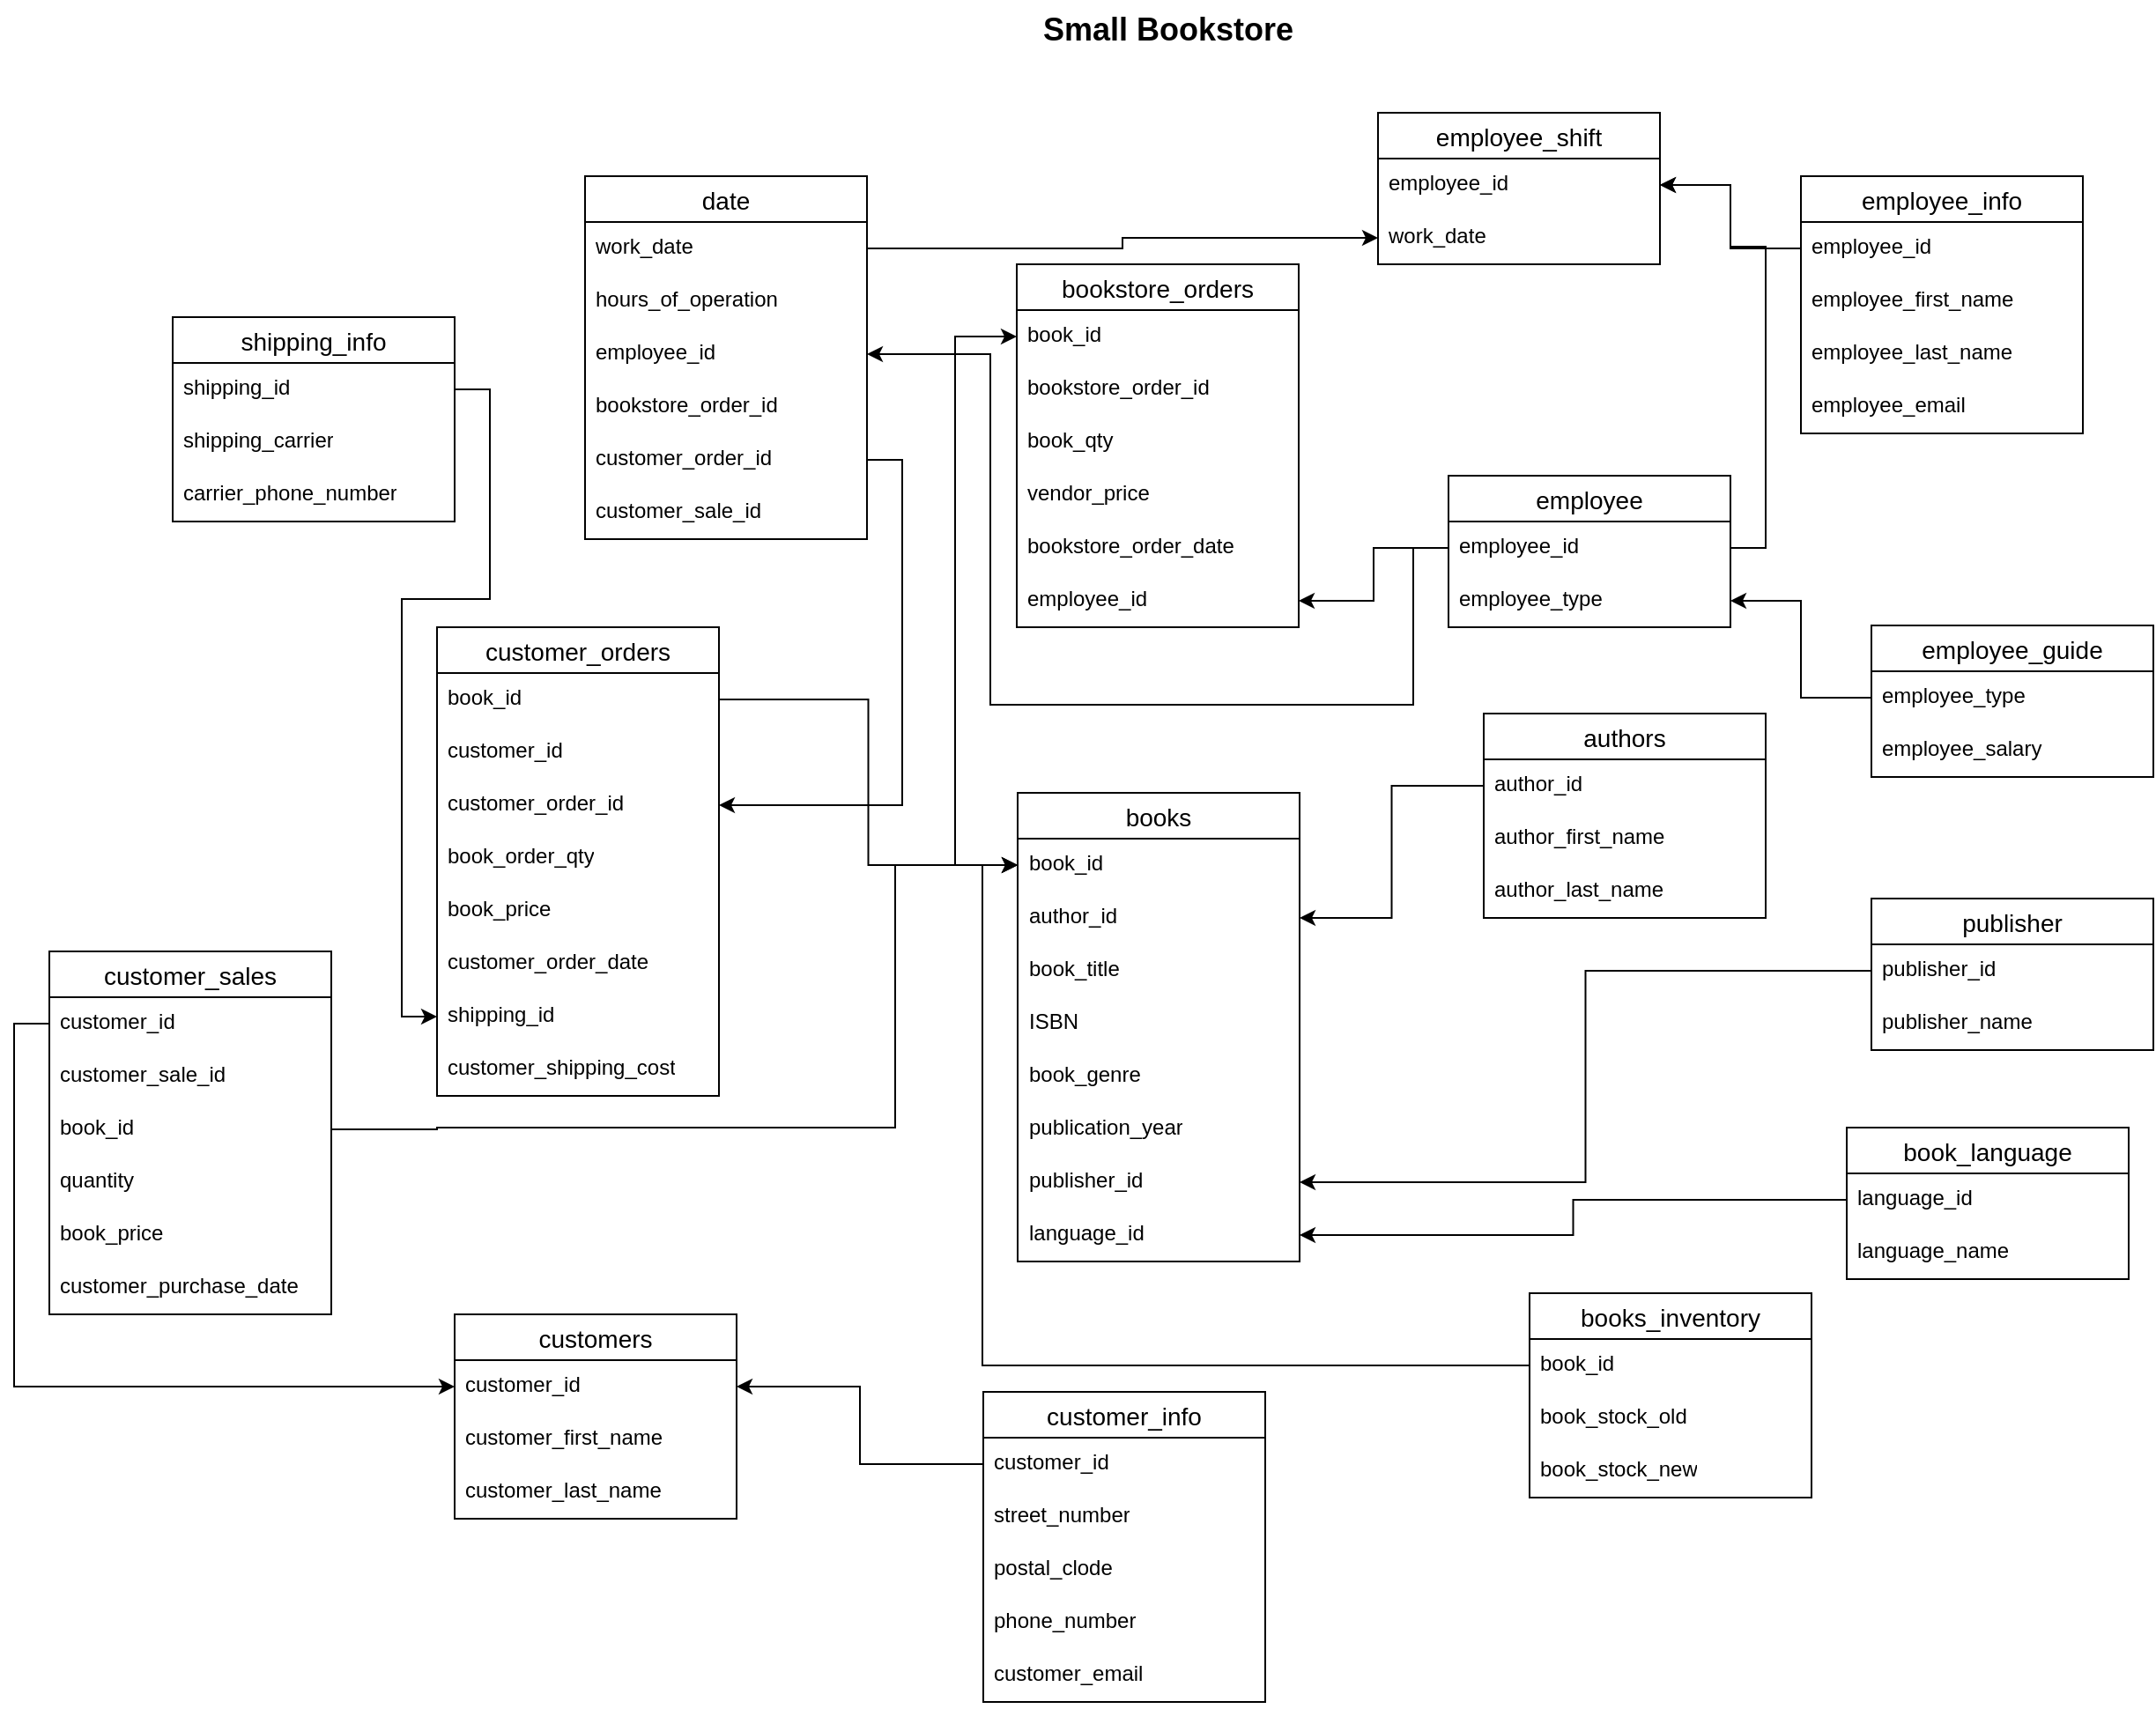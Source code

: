 <mxfile version="26.0.8">
  <diagram name="Page-1" id="UBAtt4kWvf9YxvJCT0hl">
    <mxGraphModel dx="3581" dy="949" grid="1" gridSize="10" guides="1" tooltips="1" connect="1" arrows="1" fold="1" page="1" pageScale="1" pageWidth="850" pageHeight="1100" background="#FFFFFF" math="0" shadow="0">
      <root>
        <mxCell id="0" />
        <mxCell id="1" parent="0" />
        <mxCell id="pmau9kAJFuHnKx6MgsGy-5" value="employee" style="swimlane;fontStyle=0;childLayout=stackLayout;horizontal=1;startSize=26;horizontalStack=0;resizeParent=1;resizeParentMax=0;resizeLast=0;collapsible=1;marginBottom=0;align=center;fontSize=14;" vertex="1" parent="1">
          <mxGeometry x="594" y="280" width="160" height="86" as="geometry" />
        </mxCell>
        <mxCell id="pmau9kAJFuHnKx6MgsGy-6" value="employee_id" style="text;strokeColor=none;fillColor=none;spacingLeft=4;spacingRight=4;overflow=hidden;rotatable=0;points=[[0,0.5],[1,0.5]];portConstraint=eastwest;fontSize=12;whiteSpace=wrap;html=1;" vertex="1" parent="pmau9kAJFuHnKx6MgsGy-5">
          <mxGeometry y="26" width="160" height="30" as="geometry" />
        </mxCell>
        <mxCell id="pmau9kAJFuHnKx6MgsGy-34" value="employee_type" style="text;strokeColor=none;fillColor=none;spacingLeft=4;spacingRight=4;overflow=hidden;rotatable=0;points=[[0,0.5],[1,0.5]];portConstraint=eastwest;fontSize=12;whiteSpace=wrap;html=1;" vertex="1" parent="pmau9kAJFuHnKx6MgsGy-5">
          <mxGeometry y="56" width="160" height="30" as="geometry" />
        </mxCell>
        <mxCell id="pmau9kAJFuHnKx6MgsGy-9" value="&lt;font style=&quot;font-size: 18px;&quot;&gt;&lt;b style=&quot;&quot;&gt;Small Bookstore&lt;/b&gt;&lt;/font&gt;" style="text;strokeColor=none;fillColor=none;spacingLeft=4;spacingRight=4;overflow=hidden;rotatable=0;points=[[0,0.5],[1,0.5]];portConstraint=eastwest;fontSize=12;whiteSpace=wrap;html=1;" vertex="1" parent="1">
          <mxGeometry x="358" y="10" width="162" height="30" as="geometry" />
        </mxCell>
        <mxCell id="pmau9kAJFuHnKx6MgsGy-11" value="bookstore_orders" style="swimlane;fontStyle=0;childLayout=stackLayout;horizontal=1;startSize=26;horizontalStack=0;resizeParent=1;resizeParentMax=0;resizeLast=0;collapsible=1;marginBottom=0;align=center;fontSize=14;" vertex="1" parent="1">
          <mxGeometry x="349" y="160" width="160" height="206" as="geometry" />
        </mxCell>
        <mxCell id="pmau9kAJFuHnKx6MgsGy-12" value="book_id" style="text;strokeColor=none;fillColor=none;spacingLeft=4;spacingRight=4;overflow=hidden;rotatable=0;points=[[0,0.5],[1,0.5]];portConstraint=eastwest;fontSize=12;whiteSpace=wrap;html=1;" vertex="1" parent="pmau9kAJFuHnKx6MgsGy-11">
          <mxGeometry y="26" width="160" height="30" as="geometry" />
        </mxCell>
        <mxCell id="pmau9kAJFuHnKx6MgsGy-13" value="bookstore_order_id" style="text;strokeColor=none;fillColor=none;spacingLeft=4;spacingRight=4;overflow=hidden;rotatable=0;points=[[0,0.5],[1,0.5]];portConstraint=eastwest;fontSize=12;whiteSpace=wrap;html=1;" vertex="1" parent="pmau9kAJFuHnKx6MgsGy-11">
          <mxGeometry y="56" width="160" height="30" as="geometry" />
        </mxCell>
        <mxCell id="pmau9kAJFuHnKx6MgsGy-14" value="book_qty" style="text;strokeColor=none;fillColor=none;spacingLeft=4;spacingRight=4;overflow=hidden;rotatable=0;points=[[0,0.5],[1,0.5]];portConstraint=eastwest;fontSize=12;whiteSpace=wrap;html=1;" vertex="1" parent="pmau9kAJFuHnKx6MgsGy-11">
          <mxGeometry y="86" width="160" height="30" as="geometry" />
        </mxCell>
        <mxCell id="pmau9kAJFuHnKx6MgsGy-44" value="vendor_price" style="text;strokeColor=none;fillColor=none;spacingLeft=4;spacingRight=4;overflow=hidden;rotatable=0;points=[[0,0.5],[1,0.5]];portConstraint=eastwest;fontSize=12;whiteSpace=wrap;html=1;" vertex="1" parent="pmau9kAJFuHnKx6MgsGy-11">
          <mxGeometry y="116" width="160" height="30" as="geometry" />
        </mxCell>
        <mxCell id="pmau9kAJFuHnKx6MgsGy-57" value="bookstore_order_date" style="text;strokeColor=none;fillColor=none;spacingLeft=4;spacingRight=4;overflow=hidden;rotatable=0;points=[[0,0.5],[1,0.5]];portConstraint=eastwest;fontSize=12;whiteSpace=wrap;html=1;" vertex="1" parent="pmau9kAJFuHnKx6MgsGy-11">
          <mxGeometry y="146" width="160" height="30" as="geometry" />
        </mxCell>
        <mxCell id="pmau9kAJFuHnKx6MgsGy-100" value="employee_id" style="text;strokeColor=none;fillColor=none;spacingLeft=4;spacingRight=4;overflow=hidden;rotatable=0;points=[[0,0.5],[1,0.5]];portConstraint=eastwest;fontSize=12;whiteSpace=wrap;html=1;" vertex="1" parent="pmau9kAJFuHnKx6MgsGy-11">
          <mxGeometry y="176" width="160" height="30" as="geometry" />
        </mxCell>
        <mxCell id="pmau9kAJFuHnKx6MgsGy-15" value="customer_sales" style="swimlane;fontStyle=0;childLayout=stackLayout;horizontal=1;startSize=26;horizontalStack=0;resizeParent=1;resizeParentMax=0;resizeLast=0;collapsible=1;marginBottom=0;align=center;fontSize=14;" vertex="1" parent="1">
          <mxGeometry x="-200" y="550" width="160" height="206" as="geometry" />
        </mxCell>
        <mxCell id="pmau9kAJFuHnKx6MgsGy-16" value="customer_id" style="text;strokeColor=none;fillColor=none;spacingLeft=4;spacingRight=4;overflow=hidden;rotatable=0;points=[[0,0.5],[1,0.5]];portConstraint=eastwest;fontSize=12;whiteSpace=wrap;html=1;" vertex="1" parent="pmau9kAJFuHnKx6MgsGy-15">
          <mxGeometry y="26" width="160" height="30" as="geometry" />
        </mxCell>
        <mxCell id="pmau9kAJFuHnKx6MgsGy-143" value="customer_sale_id" style="text;strokeColor=none;fillColor=none;spacingLeft=4;spacingRight=4;overflow=hidden;rotatable=0;points=[[0,0.5],[1,0.5]];portConstraint=eastwest;fontSize=12;whiteSpace=wrap;html=1;" vertex="1" parent="pmau9kAJFuHnKx6MgsGy-15">
          <mxGeometry y="56" width="160" height="30" as="geometry" />
        </mxCell>
        <mxCell id="pmau9kAJFuHnKx6MgsGy-17" value="book_id" style="text;strokeColor=none;fillColor=none;spacingLeft=4;spacingRight=4;overflow=hidden;rotatable=0;points=[[0,0.5],[1,0.5]];portConstraint=eastwest;fontSize=12;whiteSpace=wrap;html=1;" vertex="1" parent="pmau9kAJFuHnKx6MgsGy-15">
          <mxGeometry y="86" width="160" height="30" as="geometry" />
        </mxCell>
        <mxCell id="pmau9kAJFuHnKx6MgsGy-18" value="quantity" style="text;strokeColor=none;fillColor=none;spacingLeft=4;spacingRight=4;overflow=hidden;rotatable=0;points=[[0,0.5],[1,0.5]];portConstraint=eastwest;fontSize=12;whiteSpace=wrap;html=1;" vertex="1" parent="pmau9kAJFuHnKx6MgsGy-15">
          <mxGeometry y="116" width="160" height="30" as="geometry" />
        </mxCell>
        <mxCell id="pmau9kAJFuHnKx6MgsGy-55" value="book_price" style="text;strokeColor=none;fillColor=none;spacingLeft=4;spacingRight=4;overflow=hidden;rotatable=0;points=[[0,0.5],[1,0.5]];portConstraint=eastwest;fontSize=12;whiteSpace=wrap;html=1;" vertex="1" parent="pmau9kAJFuHnKx6MgsGy-15">
          <mxGeometry y="146" width="160" height="30" as="geometry" />
        </mxCell>
        <mxCell id="pmau9kAJFuHnKx6MgsGy-56" value="customer_purchase_date" style="text;strokeColor=none;fillColor=none;spacingLeft=4;spacingRight=4;overflow=hidden;rotatable=0;points=[[0,0.5],[1,0.5]];portConstraint=eastwest;fontSize=12;whiteSpace=wrap;html=1;" vertex="1" parent="pmau9kAJFuHnKx6MgsGy-15">
          <mxGeometry y="176" width="160" height="30" as="geometry" />
        </mxCell>
        <mxCell id="pmau9kAJFuHnKx6MgsGy-19" value="books_inventory" style="swimlane;fontStyle=0;childLayout=stackLayout;horizontal=1;startSize=26;horizontalStack=0;resizeParent=1;resizeParentMax=0;resizeLast=0;collapsible=1;marginBottom=0;align=center;fontSize=14;" vertex="1" parent="1">
          <mxGeometry x="640" y="744" width="160" height="116" as="geometry" />
        </mxCell>
        <mxCell id="pmau9kAJFuHnKx6MgsGy-20" value="book_id" style="text;strokeColor=none;fillColor=none;spacingLeft=4;spacingRight=4;overflow=hidden;rotatable=0;points=[[0,0.5],[1,0.5]];portConstraint=eastwest;fontSize=12;whiteSpace=wrap;html=1;" vertex="1" parent="pmau9kAJFuHnKx6MgsGy-19">
          <mxGeometry y="26" width="160" height="30" as="geometry" />
        </mxCell>
        <mxCell id="pmau9kAJFuHnKx6MgsGy-42" value="book_stock_old" style="text;strokeColor=none;fillColor=none;spacingLeft=4;spacingRight=4;overflow=hidden;rotatable=0;points=[[0,0.5],[1,0.5]];portConstraint=eastwest;fontSize=12;whiteSpace=wrap;html=1;" vertex="1" parent="pmau9kAJFuHnKx6MgsGy-19">
          <mxGeometry y="56" width="160" height="30" as="geometry" />
        </mxCell>
        <mxCell id="pmau9kAJFuHnKx6MgsGy-68" value="book_stock_new" style="text;strokeColor=none;fillColor=none;spacingLeft=4;spacingRight=4;overflow=hidden;rotatable=0;points=[[0,0.5],[1,0.5]];portConstraint=eastwest;fontSize=12;whiteSpace=wrap;html=1;" vertex="1" parent="pmau9kAJFuHnKx6MgsGy-19">
          <mxGeometry y="86" width="160" height="30" as="geometry" />
        </mxCell>
        <mxCell id="pmau9kAJFuHnKx6MgsGy-23" value="customers" style="swimlane;fontStyle=0;childLayout=stackLayout;horizontal=1;startSize=26;horizontalStack=0;resizeParent=1;resizeParentMax=0;resizeLast=0;collapsible=1;marginBottom=0;align=center;fontSize=14;" vertex="1" parent="1">
          <mxGeometry x="30" y="756" width="160" height="116" as="geometry" />
        </mxCell>
        <mxCell id="pmau9kAJFuHnKx6MgsGy-24" value="customer_id" style="text;strokeColor=none;fillColor=none;spacingLeft=4;spacingRight=4;overflow=hidden;rotatable=0;points=[[0,0.5],[1,0.5]];portConstraint=eastwest;fontSize=12;whiteSpace=wrap;html=1;" vertex="1" parent="pmau9kAJFuHnKx6MgsGy-23">
          <mxGeometry y="26" width="160" height="30" as="geometry" />
        </mxCell>
        <mxCell id="pmau9kAJFuHnKx6MgsGy-25" value="customer_first_name" style="text;strokeColor=none;fillColor=none;spacingLeft=4;spacingRight=4;overflow=hidden;rotatable=0;points=[[0,0.5],[1,0.5]];portConstraint=eastwest;fontSize=12;whiteSpace=wrap;html=1;" vertex="1" parent="pmau9kAJFuHnKx6MgsGy-23">
          <mxGeometry y="56" width="160" height="30" as="geometry" />
        </mxCell>
        <mxCell id="pmau9kAJFuHnKx6MgsGy-26" value="customer_last_name" style="text;strokeColor=none;fillColor=none;spacingLeft=4;spacingRight=4;overflow=hidden;rotatable=0;points=[[0,0.5],[1,0.5]];portConstraint=eastwest;fontSize=12;whiteSpace=wrap;html=1;" vertex="1" parent="pmau9kAJFuHnKx6MgsGy-23">
          <mxGeometry y="86" width="160" height="30" as="geometry" />
        </mxCell>
        <mxCell id="pmau9kAJFuHnKx6MgsGy-27" value="date" style="swimlane;fontStyle=0;childLayout=stackLayout;horizontal=1;startSize=26;horizontalStack=0;resizeParent=1;resizeParentMax=0;resizeLast=0;collapsible=1;marginBottom=0;align=center;fontSize=14;" vertex="1" parent="1">
          <mxGeometry x="104" y="110" width="160" height="206" as="geometry" />
        </mxCell>
        <mxCell id="pmau9kAJFuHnKx6MgsGy-28" value="work_date" style="text;strokeColor=none;fillColor=none;spacingLeft=4;spacingRight=4;overflow=hidden;rotatable=0;points=[[0,0.5],[1,0.5]];portConstraint=eastwest;fontSize=12;whiteSpace=wrap;html=1;" vertex="1" parent="pmau9kAJFuHnKx6MgsGy-27">
          <mxGeometry y="26" width="160" height="30" as="geometry" />
        </mxCell>
        <mxCell id="pmau9kAJFuHnKx6MgsGy-29" value="hours_of_operation" style="text;strokeColor=none;fillColor=none;spacingLeft=4;spacingRight=4;overflow=hidden;rotatable=0;points=[[0,0.5],[1,0.5]];portConstraint=eastwest;fontSize=12;whiteSpace=wrap;html=1;" vertex="1" parent="pmau9kAJFuHnKx6MgsGy-27">
          <mxGeometry y="56" width="160" height="30" as="geometry" />
        </mxCell>
        <mxCell id="pmau9kAJFuHnKx6MgsGy-30" value="employee_id" style="text;strokeColor=none;fillColor=none;spacingLeft=4;spacingRight=4;overflow=hidden;rotatable=0;points=[[0,0.5],[1,0.5]];portConstraint=eastwest;fontSize=12;whiteSpace=wrap;html=1;" vertex="1" parent="pmau9kAJFuHnKx6MgsGy-27">
          <mxGeometry y="86" width="160" height="30" as="geometry" />
        </mxCell>
        <mxCell id="pmau9kAJFuHnKx6MgsGy-140" value="bookstore_order_id" style="text;strokeColor=none;fillColor=none;spacingLeft=4;spacingRight=4;overflow=hidden;rotatable=0;points=[[0,0.5],[1,0.5]];portConstraint=eastwest;fontSize=12;whiteSpace=wrap;html=1;" vertex="1" parent="pmau9kAJFuHnKx6MgsGy-27">
          <mxGeometry y="116" width="160" height="30" as="geometry" />
        </mxCell>
        <mxCell id="pmau9kAJFuHnKx6MgsGy-141" value="customer_order_id" style="text;strokeColor=none;fillColor=none;spacingLeft=4;spacingRight=4;overflow=hidden;rotatable=0;points=[[0,0.5],[1,0.5]];portConstraint=eastwest;fontSize=12;whiteSpace=wrap;html=1;" vertex="1" parent="pmau9kAJFuHnKx6MgsGy-27">
          <mxGeometry y="146" width="160" height="30" as="geometry" />
        </mxCell>
        <mxCell id="pmau9kAJFuHnKx6MgsGy-144" value="customer_sale_id" style="text;strokeColor=none;fillColor=none;spacingLeft=4;spacingRight=4;overflow=hidden;rotatable=0;points=[[0,0.5],[1,0.5]];portConstraint=eastwest;fontSize=12;whiteSpace=wrap;html=1;" vertex="1" parent="pmau9kAJFuHnKx6MgsGy-27">
          <mxGeometry y="176" width="160" height="30" as="geometry" />
        </mxCell>
        <mxCell id="pmau9kAJFuHnKx6MgsGy-45" value="customer_orders" style="swimlane;fontStyle=0;childLayout=stackLayout;horizontal=1;startSize=26;horizontalStack=0;resizeParent=1;resizeParentMax=0;resizeLast=0;collapsible=1;marginBottom=0;align=center;fontSize=14;" vertex="1" parent="1">
          <mxGeometry x="20" y="366" width="160" height="266" as="geometry" />
        </mxCell>
        <mxCell id="pmau9kAJFuHnKx6MgsGy-46" value="book_id" style="text;strokeColor=none;fillColor=none;spacingLeft=4;spacingRight=4;overflow=hidden;rotatable=0;points=[[0,0.5],[1,0.5]];portConstraint=eastwest;fontSize=12;whiteSpace=wrap;html=1;" vertex="1" parent="pmau9kAJFuHnKx6MgsGy-45">
          <mxGeometry y="26" width="160" height="30" as="geometry" />
        </mxCell>
        <mxCell id="pmau9kAJFuHnKx6MgsGy-132" value="customer&lt;span style=&quot;background-color: transparent; color: light-dark(rgb(0, 0, 0), rgb(255, 255, 255));&quot;&gt;_id&lt;/span&gt;" style="text;strokeColor=none;fillColor=none;spacingLeft=4;spacingRight=4;overflow=hidden;rotatable=0;points=[[0,0.5],[1,0.5]];portConstraint=eastwest;fontSize=12;whiteSpace=wrap;html=1;" vertex="1" parent="pmau9kAJFuHnKx6MgsGy-45">
          <mxGeometry y="56" width="160" height="30" as="geometry" />
        </mxCell>
        <mxCell id="pmau9kAJFuHnKx6MgsGy-47" value="customer_order_id" style="text;strokeColor=none;fillColor=none;spacingLeft=4;spacingRight=4;overflow=hidden;rotatable=0;points=[[0,0.5],[1,0.5]];portConstraint=eastwest;fontSize=12;whiteSpace=wrap;html=1;" vertex="1" parent="pmau9kAJFuHnKx6MgsGy-45">
          <mxGeometry y="86" width="160" height="30" as="geometry" />
        </mxCell>
        <mxCell id="pmau9kAJFuHnKx6MgsGy-48" value="book_order_qty" style="text;strokeColor=none;fillColor=none;spacingLeft=4;spacingRight=4;overflow=hidden;rotatable=0;points=[[0,0.5],[1,0.5]];portConstraint=eastwest;fontSize=12;whiteSpace=wrap;html=1;" vertex="1" parent="pmau9kAJFuHnKx6MgsGy-45">
          <mxGeometry y="116" width="160" height="30" as="geometry" />
        </mxCell>
        <mxCell id="pmau9kAJFuHnKx6MgsGy-49" value="book_price" style="text;strokeColor=none;fillColor=none;spacingLeft=4;spacingRight=4;overflow=hidden;rotatable=0;points=[[0,0.5],[1,0.5]];portConstraint=eastwest;fontSize=12;whiteSpace=wrap;html=1;" vertex="1" parent="pmau9kAJFuHnKx6MgsGy-45">
          <mxGeometry y="146" width="160" height="30" as="geometry" />
        </mxCell>
        <mxCell id="pmau9kAJFuHnKx6MgsGy-59" value="customer_order_date" style="text;strokeColor=none;fillColor=none;spacingLeft=4;spacingRight=4;overflow=hidden;rotatable=0;points=[[0,0.5],[1,0.5]];portConstraint=eastwest;fontSize=12;whiteSpace=wrap;html=1;" vertex="1" parent="pmau9kAJFuHnKx6MgsGy-45">
          <mxGeometry y="176" width="160" height="30" as="geometry" />
        </mxCell>
        <mxCell id="pmau9kAJFuHnKx6MgsGy-118" value="shipping_id" style="text;strokeColor=none;fillColor=none;spacingLeft=4;spacingRight=4;overflow=hidden;rotatable=0;points=[[0,0.5],[1,0.5]];portConstraint=eastwest;fontSize=12;whiteSpace=wrap;html=1;" vertex="1" parent="pmau9kAJFuHnKx6MgsGy-45">
          <mxGeometry y="206" width="160" height="30" as="geometry" />
        </mxCell>
        <mxCell id="pmau9kAJFuHnKx6MgsGy-126" value="customer_shipping_cost" style="text;strokeColor=none;fillColor=none;spacingLeft=4;spacingRight=4;overflow=hidden;rotatable=0;points=[[0,0.5],[1,0.5]];portConstraint=eastwest;fontSize=12;whiteSpace=wrap;html=1;" vertex="1" parent="pmau9kAJFuHnKx6MgsGy-45">
          <mxGeometry y="236" width="160" height="30" as="geometry" />
        </mxCell>
        <mxCell id="pmau9kAJFuHnKx6MgsGy-60" value="books" style="swimlane;fontStyle=0;childLayout=stackLayout;horizontal=1;startSize=26;horizontalStack=0;resizeParent=1;resizeParentMax=0;resizeLast=0;collapsible=1;marginBottom=0;align=center;fontSize=14;" vertex="1" parent="1">
          <mxGeometry x="349.5" y="460" width="160" height="266" as="geometry" />
        </mxCell>
        <mxCell id="pmau9kAJFuHnKx6MgsGy-61" value="book_id" style="text;strokeColor=none;fillColor=none;spacingLeft=4;spacingRight=4;overflow=hidden;rotatable=0;points=[[0,0.5],[1,0.5]];portConstraint=eastwest;fontSize=12;whiteSpace=wrap;html=1;" vertex="1" parent="pmau9kAJFuHnKx6MgsGy-60">
          <mxGeometry y="26" width="160" height="30" as="geometry" />
        </mxCell>
        <mxCell id="pmau9kAJFuHnKx6MgsGy-69" value="author_id" style="text;strokeColor=none;fillColor=none;spacingLeft=4;spacingRight=4;overflow=hidden;rotatable=0;points=[[0,0.5],[1,0.5]];portConstraint=eastwest;fontSize=12;whiteSpace=wrap;html=1;" vertex="1" parent="pmau9kAJFuHnKx6MgsGy-60">
          <mxGeometry y="56" width="160" height="30" as="geometry" />
        </mxCell>
        <mxCell id="pmau9kAJFuHnKx6MgsGy-62" value="book_title" style="text;strokeColor=none;fillColor=none;spacingLeft=4;spacingRight=4;overflow=hidden;rotatable=0;points=[[0,0.5],[1,0.5]];portConstraint=eastwest;fontSize=12;whiteSpace=wrap;html=1;" vertex="1" parent="pmau9kAJFuHnKx6MgsGy-60">
          <mxGeometry y="86" width="160" height="30" as="geometry" />
        </mxCell>
        <mxCell id="pmau9kAJFuHnKx6MgsGy-65" value="ISBN" style="text;strokeColor=none;fillColor=none;spacingLeft=4;spacingRight=4;overflow=hidden;rotatable=0;points=[[0,0.5],[1,0.5]];portConstraint=eastwest;fontSize=12;whiteSpace=wrap;html=1;" vertex="1" parent="pmau9kAJFuHnKx6MgsGy-60">
          <mxGeometry y="116" width="160" height="30" as="geometry" />
        </mxCell>
        <mxCell id="pmau9kAJFuHnKx6MgsGy-66" value="book_genre" style="text;strokeColor=none;fillColor=none;spacingLeft=4;spacingRight=4;overflow=hidden;rotatable=0;points=[[0,0.5],[1,0.5]];portConstraint=eastwest;fontSize=12;whiteSpace=wrap;html=1;" vertex="1" parent="pmau9kAJFuHnKx6MgsGy-60">
          <mxGeometry y="146" width="160" height="30" as="geometry" />
        </mxCell>
        <mxCell id="pmau9kAJFuHnKx6MgsGy-67" value="publication_year" style="text;strokeColor=none;fillColor=none;spacingLeft=4;spacingRight=4;overflow=hidden;rotatable=0;points=[[0,0.5],[1,0.5]];portConstraint=eastwest;fontSize=12;whiteSpace=wrap;html=1;" vertex="1" parent="pmau9kAJFuHnKx6MgsGy-60">
          <mxGeometry y="176" width="160" height="30" as="geometry" />
        </mxCell>
        <mxCell id="pmau9kAJFuHnKx6MgsGy-77" value="publisher_id" style="text;strokeColor=none;fillColor=none;spacingLeft=4;spacingRight=4;overflow=hidden;rotatable=0;points=[[0,0.5],[1,0.5]];portConstraint=eastwest;fontSize=12;whiteSpace=wrap;html=1;" vertex="1" parent="pmau9kAJFuHnKx6MgsGy-60">
          <mxGeometry y="206" width="160" height="30" as="geometry" />
        </mxCell>
        <mxCell id="pmau9kAJFuHnKx6MgsGy-87" value="language_id" style="text;strokeColor=none;fillColor=none;spacingLeft=4;spacingRight=4;overflow=hidden;rotatable=0;points=[[0,0.5],[1,0.5]];portConstraint=eastwest;fontSize=12;whiteSpace=wrap;html=1;" vertex="1" parent="pmau9kAJFuHnKx6MgsGy-60">
          <mxGeometry y="236" width="160" height="30" as="geometry" />
        </mxCell>
        <mxCell id="pmau9kAJFuHnKx6MgsGy-72" value="employee_shift" style="swimlane;fontStyle=0;childLayout=stackLayout;horizontal=1;startSize=26;horizontalStack=0;resizeParent=1;resizeParentMax=0;resizeLast=0;collapsible=1;marginBottom=0;align=center;fontSize=14;" vertex="1" parent="1">
          <mxGeometry x="554" y="74" width="160" height="86" as="geometry" />
        </mxCell>
        <mxCell id="pmau9kAJFuHnKx6MgsGy-73" value="employee_id" style="text;strokeColor=none;fillColor=none;spacingLeft=4;spacingRight=4;overflow=hidden;rotatable=0;points=[[0,0.5],[1,0.5]];portConstraint=eastwest;fontSize=12;whiteSpace=wrap;html=1;" vertex="1" parent="pmau9kAJFuHnKx6MgsGy-72">
          <mxGeometry y="26" width="160" height="30" as="geometry" />
        </mxCell>
        <mxCell id="pmau9kAJFuHnKx6MgsGy-74" value="work_date" style="text;strokeColor=none;fillColor=none;spacingLeft=4;spacingRight=4;overflow=hidden;rotatable=0;points=[[0,0.5],[1,0.5]];portConstraint=eastwest;fontSize=12;whiteSpace=wrap;html=1;" vertex="1" parent="pmau9kAJFuHnKx6MgsGy-72">
          <mxGeometry y="56" width="160" height="30" as="geometry" />
        </mxCell>
        <mxCell id="pmau9kAJFuHnKx6MgsGy-78" value="publisher" style="swimlane;fontStyle=0;childLayout=stackLayout;horizontal=1;startSize=26;horizontalStack=0;resizeParent=1;resizeParentMax=0;resizeLast=0;collapsible=1;marginBottom=0;align=center;fontSize=14;" vertex="1" parent="1">
          <mxGeometry x="834" y="520" width="160" height="86" as="geometry" />
        </mxCell>
        <mxCell id="pmau9kAJFuHnKx6MgsGy-79" value="publisher_id" style="text;strokeColor=none;fillColor=none;spacingLeft=4;spacingRight=4;overflow=hidden;rotatable=0;points=[[0,0.5],[1,0.5]];portConstraint=eastwest;fontSize=12;whiteSpace=wrap;html=1;" vertex="1" parent="pmau9kAJFuHnKx6MgsGy-78">
          <mxGeometry y="26" width="160" height="30" as="geometry" />
        </mxCell>
        <mxCell id="pmau9kAJFuHnKx6MgsGy-80" value="publisher_name" style="text;strokeColor=none;fillColor=none;spacingLeft=4;spacingRight=4;overflow=hidden;rotatable=0;points=[[0,0.5],[1,0.5]];portConstraint=eastwest;fontSize=12;whiteSpace=wrap;html=1;" vertex="1" parent="pmau9kAJFuHnKx6MgsGy-78">
          <mxGeometry y="56" width="160" height="30" as="geometry" />
        </mxCell>
        <mxCell id="pmau9kAJFuHnKx6MgsGy-82" value="authors" style="swimlane;fontStyle=0;childLayout=stackLayout;horizontal=1;startSize=26;horizontalStack=0;resizeParent=1;resizeParentMax=0;resizeLast=0;collapsible=1;marginBottom=0;align=center;fontSize=14;" vertex="1" parent="1">
          <mxGeometry x="614" y="415" width="160" height="116" as="geometry" />
        </mxCell>
        <mxCell id="pmau9kAJFuHnKx6MgsGy-84" value="author_id" style="text;strokeColor=none;fillColor=none;spacingLeft=4;spacingRight=4;overflow=hidden;rotatable=0;points=[[0,0.5],[1,0.5]];portConstraint=eastwest;fontSize=12;whiteSpace=wrap;html=1;" vertex="1" parent="pmau9kAJFuHnKx6MgsGy-82">
          <mxGeometry y="26" width="160" height="30" as="geometry" />
        </mxCell>
        <mxCell id="pmau9kAJFuHnKx6MgsGy-85" value="author_first_name" style="text;strokeColor=none;fillColor=none;spacingLeft=4;spacingRight=4;overflow=hidden;rotatable=0;points=[[0,0.5],[1,0.5]];portConstraint=eastwest;fontSize=12;whiteSpace=wrap;html=1;" vertex="1" parent="pmau9kAJFuHnKx6MgsGy-82">
          <mxGeometry y="56" width="160" height="30" as="geometry" />
        </mxCell>
        <mxCell id="pmau9kAJFuHnKx6MgsGy-86" value="author_last_name" style="text;strokeColor=none;fillColor=none;spacingLeft=4;spacingRight=4;overflow=hidden;rotatable=0;points=[[0,0.5],[1,0.5]];portConstraint=eastwest;fontSize=12;whiteSpace=wrap;html=1;" vertex="1" parent="pmau9kAJFuHnKx6MgsGy-82">
          <mxGeometry y="86" width="160" height="30" as="geometry" />
        </mxCell>
        <mxCell id="pmau9kAJFuHnKx6MgsGy-88" value="book_language" style="swimlane;fontStyle=0;childLayout=stackLayout;horizontal=1;startSize=26;horizontalStack=0;resizeParent=1;resizeParentMax=0;resizeLast=0;collapsible=1;marginBottom=0;align=center;fontSize=14;" vertex="1" parent="1">
          <mxGeometry x="820" y="650" width="160" height="86" as="geometry" />
        </mxCell>
        <mxCell id="pmau9kAJFuHnKx6MgsGy-89" value="language_id" style="text;strokeColor=none;fillColor=none;spacingLeft=4;spacingRight=4;overflow=hidden;rotatable=0;points=[[0,0.5],[1,0.5]];portConstraint=eastwest;fontSize=12;whiteSpace=wrap;html=1;" vertex="1" parent="pmau9kAJFuHnKx6MgsGy-88">
          <mxGeometry y="26" width="160" height="30" as="geometry" />
        </mxCell>
        <mxCell id="pmau9kAJFuHnKx6MgsGy-90" value="language_name" style="text;strokeColor=none;fillColor=none;spacingLeft=4;spacingRight=4;overflow=hidden;rotatable=0;points=[[0,0.5],[1,0.5]];portConstraint=eastwest;fontSize=12;whiteSpace=wrap;html=1;" vertex="1" parent="pmau9kAJFuHnKx6MgsGy-88">
          <mxGeometry y="56" width="160" height="30" as="geometry" />
        </mxCell>
        <mxCell id="pmau9kAJFuHnKx6MgsGy-92" value="employee_info" style="swimlane;fontStyle=0;childLayout=stackLayout;horizontal=1;startSize=26;horizontalStack=0;resizeParent=1;resizeParentMax=0;resizeLast=0;collapsible=1;marginBottom=0;align=center;fontSize=14;" vertex="1" parent="1">
          <mxGeometry x="794" y="110" width="160" height="146" as="geometry" />
        </mxCell>
        <mxCell id="pmau9kAJFuHnKx6MgsGy-93" value="employee_id" style="text;strokeColor=none;fillColor=none;spacingLeft=4;spacingRight=4;overflow=hidden;rotatable=0;points=[[0,0.5],[1,0.5]];portConstraint=eastwest;fontSize=12;whiteSpace=wrap;html=1;" vertex="1" parent="pmau9kAJFuHnKx6MgsGy-92">
          <mxGeometry y="26" width="160" height="30" as="geometry" />
        </mxCell>
        <mxCell id="pmau9kAJFuHnKx6MgsGy-94" value="employee_first_name" style="text;strokeColor=none;fillColor=none;spacingLeft=4;spacingRight=4;overflow=hidden;rotatable=0;points=[[0,0.5],[1,0.5]];portConstraint=eastwest;fontSize=12;whiteSpace=wrap;html=1;" vertex="1" parent="pmau9kAJFuHnKx6MgsGy-92">
          <mxGeometry y="56" width="160" height="30" as="geometry" />
        </mxCell>
        <mxCell id="pmau9kAJFuHnKx6MgsGy-95" value="employee_last_name" style="text;strokeColor=none;fillColor=none;spacingLeft=4;spacingRight=4;overflow=hidden;rotatable=0;points=[[0,0.5],[1,0.5]];portConstraint=eastwest;fontSize=12;whiteSpace=wrap;html=1;" vertex="1" parent="pmau9kAJFuHnKx6MgsGy-92">
          <mxGeometry y="86" width="160" height="30" as="geometry" />
        </mxCell>
        <mxCell id="pmau9kAJFuHnKx6MgsGy-96" value="employee_email" style="text;strokeColor=none;fillColor=none;spacingLeft=4;spacingRight=4;overflow=hidden;rotatable=0;points=[[0,0.5],[1,0.5]];portConstraint=eastwest;fontSize=12;whiteSpace=wrap;html=1;" vertex="1" parent="pmau9kAJFuHnKx6MgsGy-92">
          <mxGeometry y="116" width="160" height="30" as="geometry" />
        </mxCell>
        <mxCell id="pmau9kAJFuHnKx6MgsGy-98" style="edgeStyle=orthogonalEdgeStyle;rounded=0;orthogonalLoop=1;jettySize=auto;html=1;exitX=0;exitY=0.5;exitDx=0;exitDy=0;entryX=1;entryY=0.5;entryDx=0;entryDy=0;" edge="1" parent="1" source="pmau9kAJFuHnKx6MgsGy-93" target="pmau9kAJFuHnKx6MgsGy-73">
          <mxGeometry relative="1" as="geometry" />
        </mxCell>
        <mxCell id="pmau9kAJFuHnKx6MgsGy-99" style="edgeStyle=orthogonalEdgeStyle;rounded=0;orthogonalLoop=1;jettySize=auto;html=1;exitX=1;exitY=0.5;exitDx=0;exitDy=0;entryX=1;entryY=0.5;entryDx=0;entryDy=0;" edge="1" parent="1" source="pmau9kAJFuHnKx6MgsGy-6" target="pmau9kAJFuHnKx6MgsGy-73">
          <mxGeometry relative="1" as="geometry">
            <Array as="points">
              <mxPoint x="774" y="321" />
              <mxPoint x="774" y="150" />
              <mxPoint x="754" y="150" />
              <mxPoint x="754" y="115" />
            </Array>
          </mxGeometry>
        </mxCell>
        <mxCell id="pmau9kAJFuHnKx6MgsGy-101" style="edgeStyle=orthogonalEdgeStyle;rounded=0;orthogonalLoop=1;jettySize=auto;html=1;exitX=0;exitY=0.5;exitDx=0;exitDy=0;entryX=1;entryY=0.5;entryDx=0;entryDy=0;" edge="1" parent="1" source="pmau9kAJFuHnKx6MgsGy-6" target="pmau9kAJFuHnKx6MgsGy-100">
          <mxGeometry relative="1" as="geometry" />
        </mxCell>
        <mxCell id="pmau9kAJFuHnKx6MgsGy-102" style="edgeStyle=orthogonalEdgeStyle;rounded=0;orthogonalLoop=1;jettySize=auto;html=1;exitX=0;exitY=0.5;exitDx=0;exitDy=0;entryX=0;entryY=0.5;entryDx=0;entryDy=0;" edge="1" parent="1" source="pmau9kAJFuHnKx6MgsGy-61" target="pmau9kAJFuHnKx6MgsGy-12">
          <mxGeometry relative="1" as="geometry">
            <Array as="points">
              <mxPoint x="314" y="501" />
              <mxPoint x="314" y="201" />
            </Array>
          </mxGeometry>
        </mxCell>
        <mxCell id="pmau9kAJFuHnKx6MgsGy-103" style="edgeStyle=orthogonalEdgeStyle;rounded=0;orthogonalLoop=1;jettySize=auto;html=1;exitX=0;exitY=0.5;exitDx=0;exitDy=0;entryX=1;entryY=0.5;entryDx=0;entryDy=0;" edge="1" parent="1" source="pmau9kAJFuHnKx6MgsGy-84" target="pmau9kAJFuHnKx6MgsGy-69">
          <mxGeometry relative="1" as="geometry" />
        </mxCell>
        <mxCell id="pmau9kAJFuHnKx6MgsGy-104" style="edgeStyle=orthogonalEdgeStyle;rounded=0;orthogonalLoop=1;jettySize=auto;html=1;exitX=0;exitY=0.5;exitDx=0;exitDy=0;entryX=1;entryY=0.5;entryDx=0;entryDy=0;" edge="1" parent="1" source="pmau9kAJFuHnKx6MgsGy-79" target="pmau9kAJFuHnKx6MgsGy-77">
          <mxGeometry relative="1" as="geometry" />
        </mxCell>
        <mxCell id="pmau9kAJFuHnKx6MgsGy-105" style="edgeStyle=orthogonalEdgeStyle;rounded=0;orthogonalLoop=1;jettySize=auto;html=1;exitX=0;exitY=0.5;exitDx=0;exitDy=0;entryX=1;entryY=0.5;entryDx=0;entryDy=0;" edge="1" parent="1" source="pmau9kAJFuHnKx6MgsGy-89" target="pmau9kAJFuHnKx6MgsGy-87">
          <mxGeometry relative="1" as="geometry" />
        </mxCell>
        <mxCell id="pmau9kAJFuHnKx6MgsGy-106" style="edgeStyle=orthogonalEdgeStyle;rounded=0;orthogonalLoop=1;jettySize=auto;html=1;exitX=0;exitY=0.5;exitDx=0;exitDy=0;entryX=0;entryY=0.5;entryDx=0;entryDy=0;" edge="1" parent="1" source="pmau9kAJFuHnKx6MgsGy-20" target="pmau9kAJFuHnKx6MgsGy-61">
          <mxGeometry relative="1" as="geometry" />
        </mxCell>
        <mxCell id="pmau9kAJFuHnKx6MgsGy-107" style="edgeStyle=orthogonalEdgeStyle;rounded=0;orthogonalLoop=1;jettySize=auto;html=1;exitX=1;exitY=0.5;exitDx=0;exitDy=0;entryX=0;entryY=0.5;entryDx=0;entryDy=0;" edge="1" parent="1" source="pmau9kAJFuHnKx6MgsGy-17" target="pmau9kAJFuHnKx6MgsGy-61">
          <mxGeometry relative="1" as="geometry">
            <Array as="points">
              <mxPoint x="20" y="651" />
              <mxPoint x="280" y="650" />
              <mxPoint x="280" y="501" />
            </Array>
          </mxGeometry>
        </mxCell>
        <mxCell id="pmau9kAJFuHnKx6MgsGy-108" style="edgeStyle=orthogonalEdgeStyle;rounded=0;orthogonalLoop=1;jettySize=auto;html=1;exitX=0;exitY=0.5;exitDx=0;exitDy=0;entryX=0;entryY=0.5;entryDx=0;entryDy=0;" edge="1" parent="1" source="pmau9kAJFuHnKx6MgsGy-16" target="pmau9kAJFuHnKx6MgsGy-24">
          <mxGeometry relative="1" as="geometry" />
        </mxCell>
        <mxCell id="pmau9kAJFuHnKx6MgsGy-109" value="customer_info" style="swimlane;fontStyle=0;childLayout=stackLayout;horizontal=1;startSize=26;horizontalStack=0;resizeParent=1;resizeParentMax=0;resizeLast=0;collapsible=1;marginBottom=0;align=center;fontSize=14;" vertex="1" parent="1">
          <mxGeometry x="330" y="800" width="160" height="176" as="geometry" />
        </mxCell>
        <mxCell id="pmau9kAJFuHnKx6MgsGy-110" value="customer_id" style="text;strokeColor=none;fillColor=none;spacingLeft=4;spacingRight=4;overflow=hidden;rotatable=0;points=[[0,0.5],[1,0.5]];portConstraint=eastwest;fontSize=12;whiteSpace=wrap;html=1;" vertex="1" parent="pmau9kAJFuHnKx6MgsGy-109">
          <mxGeometry y="26" width="160" height="30" as="geometry" />
        </mxCell>
        <mxCell id="pmau9kAJFuHnKx6MgsGy-113" value="street_number" style="text;strokeColor=none;fillColor=none;spacingLeft=4;spacingRight=4;overflow=hidden;rotatable=0;points=[[0,0.5],[1,0.5]];portConstraint=eastwest;fontSize=12;whiteSpace=wrap;html=1;" vertex="1" parent="pmau9kAJFuHnKx6MgsGy-109">
          <mxGeometry y="56" width="160" height="30" as="geometry" />
        </mxCell>
        <mxCell id="pmau9kAJFuHnKx6MgsGy-114" value="postal_clode" style="text;strokeColor=none;fillColor=none;spacingLeft=4;spacingRight=4;overflow=hidden;rotatable=0;points=[[0,0.5],[1,0.5]];portConstraint=eastwest;fontSize=12;whiteSpace=wrap;html=1;" vertex="1" parent="pmau9kAJFuHnKx6MgsGy-109">
          <mxGeometry y="86" width="160" height="30" as="geometry" />
        </mxCell>
        <mxCell id="pmau9kAJFuHnKx6MgsGy-115" value="phone_number" style="text;strokeColor=none;fillColor=none;spacingLeft=4;spacingRight=4;overflow=hidden;rotatable=0;points=[[0,0.5],[1,0.5]];portConstraint=eastwest;fontSize=12;whiteSpace=wrap;html=1;" vertex="1" parent="pmau9kAJFuHnKx6MgsGy-109">
          <mxGeometry y="116" width="160" height="30" as="geometry" />
        </mxCell>
        <mxCell id="pmau9kAJFuHnKx6MgsGy-116" value="customer_email" style="text;strokeColor=none;fillColor=none;spacingLeft=4;spacingRight=4;overflow=hidden;rotatable=0;points=[[0,0.5],[1,0.5]];portConstraint=eastwest;fontSize=12;whiteSpace=wrap;html=1;" vertex="1" parent="pmau9kAJFuHnKx6MgsGy-109">
          <mxGeometry y="146" width="160" height="30" as="geometry" />
        </mxCell>
        <mxCell id="pmau9kAJFuHnKx6MgsGy-117" style="edgeStyle=orthogonalEdgeStyle;rounded=0;orthogonalLoop=1;jettySize=auto;html=1;exitX=0;exitY=0.5;exitDx=0;exitDy=0;entryX=1;entryY=0.5;entryDx=0;entryDy=0;" edge="1" parent="1" source="pmau9kAJFuHnKx6MgsGy-110" target="pmau9kAJFuHnKx6MgsGy-24">
          <mxGeometry relative="1" as="geometry" />
        </mxCell>
        <mxCell id="pmau9kAJFuHnKx6MgsGy-119" value="shipping_info" style="swimlane;fontStyle=0;childLayout=stackLayout;horizontal=1;startSize=26;horizontalStack=0;resizeParent=1;resizeParentMax=0;resizeLast=0;collapsible=1;marginBottom=0;align=center;fontSize=14;" vertex="1" parent="1">
          <mxGeometry x="-130" y="190" width="160" height="116" as="geometry" />
        </mxCell>
        <mxCell id="pmau9kAJFuHnKx6MgsGy-120" value="shipping_id" style="text;strokeColor=none;fillColor=none;spacingLeft=4;spacingRight=4;overflow=hidden;rotatable=0;points=[[0,0.5],[1,0.5]];portConstraint=eastwest;fontSize=12;whiteSpace=wrap;html=1;" vertex="1" parent="pmau9kAJFuHnKx6MgsGy-119">
          <mxGeometry y="26" width="160" height="30" as="geometry" />
        </mxCell>
        <mxCell id="pmau9kAJFuHnKx6MgsGy-121" value="shipping_carrier" style="text;strokeColor=none;fillColor=none;spacingLeft=4;spacingRight=4;overflow=hidden;rotatable=0;points=[[0,0.5],[1,0.5]];portConstraint=eastwest;fontSize=12;whiteSpace=wrap;html=1;" vertex="1" parent="pmau9kAJFuHnKx6MgsGy-119">
          <mxGeometry y="56" width="160" height="30" as="geometry" />
        </mxCell>
        <mxCell id="pmau9kAJFuHnKx6MgsGy-128" value="carrier_phone_number" style="text;strokeColor=none;fillColor=none;spacingLeft=4;spacingRight=4;overflow=hidden;rotatable=0;points=[[0,0.5],[1,0.5]];portConstraint=eastwest;fontSize=12;whiteSpace=wrap;html=1;" vertex="1" parent="pmau9kAJFuHnKx6MgsGy-119">
          <mxGeometry y="86" width="160" height="30" as="geometry" />
        </mxCell>
        <mxCell id="pmau9kAJFuHnKx6MgsGy-127" style="edgeStyle=orthogonalEdgeStyle;rounded=0;orthogonalLoop=1;jettySize=auto;html=1;exitX=1;exitY=0.5;exitDx=0;exitDy=0;entryX=0;entryY=0.5;entryDx=0;entryDy=0;" edge="1" parent="1" source="pmau9kAJFuHnKx6MgsGy-120" target="pmau9kAJFuHnKx6MgsGy-118">
          <mxGeometry relative="1" as="geometry">
            <Array as="points">
              <mxPoint x="50" y="231" />
              <mxPoint x="50" y="350" />
              <mxPoint y="350" />
              <mxPoint y="587" />
            </Array>
          </mxGeometry>
        </mxCell>
        <mxCell id="pmau9kAJFuHnKx6MgsGy-131" style="edgeStyle=orthogonalEdgeStyle;rounded=0;orthogonalLoop=1;jettySize=auto;html=1;exitX=1;exitY=0.5;exitDx=0;exitDy=0;entryX=0;entryY=0.5;entryDx=0;entryDy=0;" edge="1" parent="1" source="pmau9kAJFuHnKx6MgsGy-46" target="pmau9kAJFuHnKx6MgsGy-61">
          <mxGeometry relative="1" as="geometry" />
        </mxCell>
        <mxCell id="pmau9kAJFuHnKx6MgsGy-134" value="employee_guide" style="swimlane;fontStyle=0;childLayout=stackLayout;horizontal=1;startSize=26;horizontalStack=0;resizeParent=1;resizeParentMax=0;resizeLast=0;collapsible=1;marginBottom=0;align=center;fontSize=14;" vertex="1" parent="1">
          <mxGeometry x="834" y="365" width="160" height="86" as="geometry" />
        </mxCell>
        <mxCell id="pmau9kAJFuHnKx6MgsGy-135" value="employee_type" style="text;strokeColor=none;fillColor=none;spacingLeft=4;spacingRight=4;overflow=hidden;rotatable=0;points=[[0,0.5],[1,0.5]];portConstraint=eastwest;fontSize=12;whiteSpace=wrap;html=1;" vertex="1" parent="pmau9kAJFuHnKx6MgsGy-134">
          <mxGeometry y="26" width="160" height="30" as="geometry" />
        </mxCell>
        <mxCell id="pmau9kAJFuHnKx6MgsGy-136" value="employee_salary" style="text;strokeColor=none;fillColor=none;spacingLeft=4;spacingRight=4;overflow=hidden;rotatable=0;points=[[0,0.5],[1,0.5]];portConstraint=eastwest;fontSize=12;whiteSpace=wrap;html=1;" vertex="1" parent="pmau9kAJFuHnKx6MgsGy-134">
          <mxGeometry y="56" width="160" height="30" as="geometry" />
        </mxCell>
        <mxCell id="pmau9kAJFuHnKx6MgsGy-139" style="edgeStyle=orthogonalEdgeStyle;rounded=0;orthogonalLoop=1;jettySize=auto;html=1;exitX=0;exitY=0.5;exitDx=0;exitDy=0;entryX=1;entryY=0.5;entryDx=0;entryDy=0;" edge="1" parent="1" source="pmau9kAJFuHnKx6MgsGy-135" target="pmau9kAJFuHnKx6MgsGy-34">
          <mxGeometry relative="1" as="geometry" />
        </mxCell>
        <mxCell id="pmau9kAJFuHnKx6MgsGy-145" style="edgeStyle=orthogonalEdgeStyle;rounded=0;orthogonalLoop=1;jettySize=auto;html=1;exitX=0;exitY=0.5;exitDx=0;exitDy=0;entryX=1;entryY=0.5;entryDx=0;entryDy=0;" edge="1" parent="1" source="pmau9kAJFuHnKx6MgsGy-6" target="pmau9kAJFuHnKx6MgsGy-30">
          <mxGeometry relative="1" as="geometry">
            <Array as="points">
              <mxPoint x="574" y="321" />
              <mxPoint x="574" y="410" />
              <mxPoint x="334" y="410" />
              <mxPoint x="334" y="211" />
            </Array>
          </mxGeometry>
        </mxCell>
        <mxCell id="pmau9kAJFuHnKx6MgsGy-147" style="edgeStyle=orthogonalEdgeStyle;rounded=0;orthogonalLoop=1;jettySize=auto;html=1;exitX=1;exitY=0.5;exitDx=0;exitDy=0;entryX=0;entryY=0.5;entryDx=0;entryDy=0;" edge="1" parent="1" source="pmau9kAJFuHnKx6MgsGy-28" target="pmau9kAJFuHnKx6MgsGy-74">
          <mxGeometry relative="1" as="geometry" />
        </mxCell>
        <mxCell id="pmau9kAJFuHnKx6MgsGy-148" style="edgeStyle=orthogonalEdgeStyle;rounded=0;orthogonalLoop=1;jettySize=auto;html=1;exitX=1;exitY=0.5;exitDx=0;exitDy=0;entryX=1;entryY=0.5;entryDx=0;entryDy=0;" edge="1" parent="1" source="pmau9kAJFuHnKx6MgsGy-141" target="pmau9kAJFuHnKx6MgsGy-47">
          <mxGeometry relative="1" as="geometry" />
        </mxCell>
      </root>
    </mxGraphModel>
  </diagram>
</mxfile>
